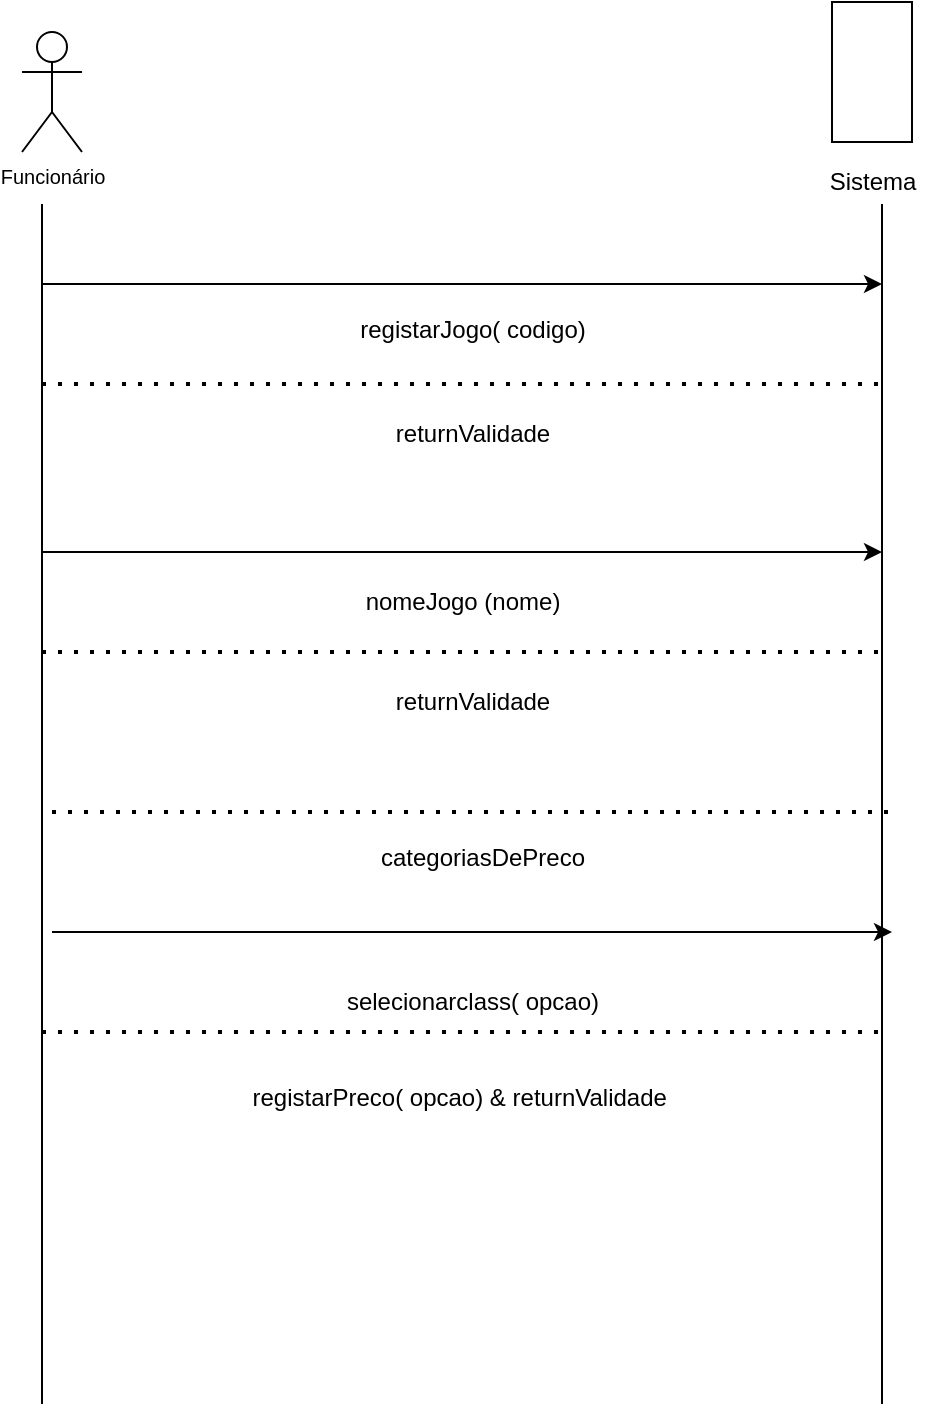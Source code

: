 <mxfile version="21.3.2" type="github">
  <diagram name="Page-1" id="RAsm3MzsCeoiBA0fkBq_">
    <mxGraphModel dx="1647" dy="796" grid="1" gridSize="10" guides="1" tooltips="1" connect="1" arrows="1" fold="1" page="1" pageScale="1" pageWidth="827" pageHeight="1169" math="0" shadow="0">
      <root>
        <mxCell id="0" />
        <mxCell id="1" parent="0" />
        <mxCell id="9vAUEy3zLEJ-PWMDkyc2-1" value="&lt;sup&gt;Funcionário&lt;/sup&gt;" style="shape=umlActor;verticalLabelPosition=bottom;verticalAlign=top;html=1;" parent="1" vertex="1">
          <mxGeometry x="150" y="20" width="30" height="60" as="geometry" />
        </mxCell>
        <mxCell id="9vAUEy3zLEJ-PWMDkyc2-3" value="" style="endArrow=none;html=1;rounded=0;" parent="1" edge="1">
          <mxGeometry width="50" height="50" relative="1" as="geometry">
            <mxPoint x="160" y="706" as="sourcePoint" />
            <mxPoint x="160" y="106" as="targetPoint" />
          </mxGeometry>
        </mxCell>
        <mxCell id="9vAUEy3zLEJ-PWMDkyc2-6" value="" style="endArrow=classic;html=1;rounded=0;" parent="1" edge="1">
          <mxGeometry width="50" height="50" relative="1" as="geometry">
            <mxPoint x="160" y="146" as="sourcePoint" />
            <mxPoint x="580" y="146" as="targetPoint" />
          </mxGeometry>
        </mxCell>
        <mxCell id="9vAUEy3zLEJ-PWMDkyc2-7" value="registarJogo( codigo)" style="text;html=1;align=center;verticalAlign=middle;resizable=0;points=[];autosize=1;strokeColor=none;fillColor=none;" parent="1" vertex="1">
          <mxGeometry x="305" y="154" width="140" height="30" as="geometry" />
        </mxCell>
        <mxCell id="9vAUEy3zLEJ-PWMDkyc2-11" value="" style="endArrow=none;html=1;rounded=0;" parent="1" edge="1">
          <mxGeometry width="50" height="50" relative="1" as="geometry">
            <mxPoint x="580" y="706" as="sourcePoint" />
            <mxPoint x="580" y="106" as="targetPoint" />
          </mxGeometry>
        </mxCell>
        <mxCell id="T5k796EJPSeu79mkHY2D-1" value="" style="endArrow=none;dashed=1;html=1;dashPattern=1 3;strokeWidth=2;rounded=0;" parent="1" edge="1">
          <mxGeometry width="50" height="50" relative="1" as="geometry">
            <mxPoint x="160" y="196" as="sourcePoint" />
            <mxPoint x="580" y="196" as="targetPoint" />
          </mxGeometry>
        </mxCell>
        <mxCell id="T5k796EJPSeu79mkHY2D-4" value="" style="endArrow=classic;html=1;rounded=0;" parent="1" edge="1">
          <mxGeometry width="50" height="50" relative="1" as="geometry">
            <mxPoint x="160" y="280" as="sourcePoint" />
            <mxPoint x="580" y="280" as="targetPoint" />
          </mxGeometry>
        </mxCell>
        <mxCell id="T5k796EJPSeu79mkHY2D-5" value="nomeJogo (nome)" style="text;html=1;align=center;verticalAlign=middle;resizable=0;points=[];autosize=1;strokeColor=none;fillColor=none;" parent="1" vertex="1">
          <mxGeometry x="310" y="290" width="120" height="30" as="geometry" />
        </mxCell>
        <mxCell id="T5k796EJPSeu79mkHY2D-6" value="" style="endArrow=none;dashed=1;html=1;dashPattern=1 3;strokeWidth=2;rounded=0;" parent="1" edge="1">
          <mxGeometry width="50" height="50" relative="1" as="geometry">
            <mxPoint x="160" y="330" as="sourcePoint" />
            <mxPoint x="580" y="330" as="targetPoint" />
          </mxGeometry>
        </mxCell>
        <mxCell id="T5k796EJPSeu79mkHY2D-7" value="returnValidade" style="text;html=1;align=center;verticalAlign=middle;resizable=0;points=[];autosize=1;strokeColor=none;fillColor=none;" parent="1" vertex="1">
          <mxGeometry x="325" y="340" width="100" height="30" as="geometry" />
        </mxCell>
        <mxCell id="RDiaoapk1Kyva8MzW3pm-2" value="returnValidade" style="text;html=1;align=center;verticalAlign=middle;resizable=0;points=[];autosize=1;strokeColor=none;fillColor=none;" parent="1" vertex="1">
          <mxGeometry x="325" y="206" width="100" height="30" as="geometry" />
        </mxCell>
        <mxCell id="RDiaoapk1Kyva8MzW3pm-3" value="" style="endArrow=none;dashed=1;html=1;dashPattern=1 3;strokeWidth=2;rounded=0;" parent="1" edge="1">
          <mxGeometry width="50" height="50" relative="1" as="geometry">
            <mxPoint x="165" y="410" as="sourcePoint" />
            <mxPoint x="585" y="410" as="targetPoint" />
          </mxGeometry>
        </mxCell>
        <mxCell id="RDiaoapk1Kyva8MzW3pm-5" value="" style="endArrow=classic;html=1;rounded=0;" parent="1" edge="1">
          <mxGeometry width="50" height="50" relative="1" as="geometry">
            <mxPoint x="165" y="470" as="sourcePoint" />
            <mxPoint x="585" y="470" as="targetPoint" />
          </mxGeometry>
        </mxCell>
        <mxCell id="RDiaoapk1Kyva8MzW3pm-6" value="selecionarclass( opcao)" style="text;html=1;align=center;verticalAlign=middle;resizable=0;points=[];autosize=1;strokeColor=none;fillColor=none;" parent="1" vertex="1">
          <mxGeometry x="300" y="490" width="150" height="30" as="geometry" />
        </mxCell>
        <mxCell id="RDiaoapk1Kyva8MzW3pm-7" value="" style="endArrow=none;dashed=1;html=1;dashPattern=1 3;strokeWidth=2;rounded=0;" parent="1" edge="1">
          <mxGeometry width="50" height="50" relative="1" as="geometry">
            <mxPoint x="160" y="520" as="sourcePoint" />
            <mxPoint x="580" y="520" as="targetPoint" />
          </mxGeometry>
        </mxCell>
        <mxCell id="RDiaoapk1Kyva8MzW3pm-8" value="registarPreco( opcao) &amp;amp; returnValidade&amp;nbsp;" style="text;html=1;align=center;verticalAlign=middle;resizable=0;points=[];autosize=1;strokeColor=none;fillColor=none;" parent="1" vertex="1">
          <mxGeometry x="255" y="538" width="230" height="30" as="geometry" />
        </mxCell>
        <mxCell id="SsntX_z3s6AGrm6ZFjE--1" value="" style="rounded=0;whiteSpace=wrap;html=1;rotation=90;" vertex="1" parent="1">
          <mxGeometry x="540" y="20" width="70" height="40" as="geometry" />
        </mxCell>
        <mxCell id="SsntX_z3s6AGrm6ZFjE--2" value="Sistema&lt;br&gt;" style="text;html=1;align=center;verticalAlign=middle;resizable=0;points=[];autosize=1;strokeColor=none;fillColor=none;" vertex="1" parent="1">
          <mxGeometry x="540" y="80" width="70" height="30" as="geometry" />
        </mxCell>
        <mxCell id="SsntX_z3s6AGrm6ZFjE--3" value="categoriasDePreco" style="text;html=1;align=center;verticalAlign=middle;resizable=0;points=[];autosize=1;strokeColor=none;fillColor=none;" vertex="1" parent="1">
          <mxGeometry x="315" y="418" width="130" height="30" as="geometry" />
        </mxCell>
      </root>
    </mxGraphModel>
  </diagram>
</mxfile>
